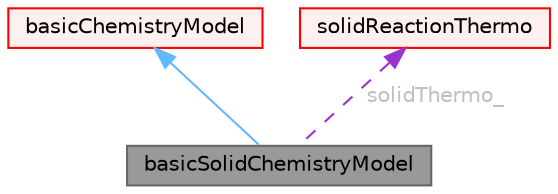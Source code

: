 digraph "basicSolidChemistryModel"
{
 // LATEX_PDF_SIZE
  bgcolor="transparent";
  edge [fontname=Helvetica,fontsize=10,labelfontname=Helvetica,labelfontsize=10];
  node [fontname=Helvetica,fontsize=10,shape=box,height=0.2,width=0.4];
  Node1 [id="Node000001",label="basicSolidChemistryModel",height=0.2,width=0.4,color="gray40", fillcolor="grey60", style="filled", fontcolor="black",tooltip="Chemistry model for solid thermodynamics."];
  Node2 -> Node1 [id="edge1_Node000001_Node000002",dir="back",color="steelblue1",style="solid",tooltip=" "];
  Node2 [id="Node000002",label="basicChemistryModel",height=0.2,width=0.4,color="red", fillcolor="#FFF0F0", style="filled",URL="$classFoam_1_1basicChemistryModel.html",tooltip="Base class for chemistry models."];
  Node56 -> Node1 [id="edge2_Node000001_Node000056",dir="back",color="darkorchid3",style="dashed",tooltip=" ",label=" solidThermo_",fontcolor="grey" ];
  Node56 [id="Node000056",label="solidReactionThermo",height=0.2,width=0.4,color="red", fillcolor="#FFF0F0", style="filled",URL="$classFoam_1_1solidReactionThermo.html",tooltip="Foam::solidReactionThermo."];
}
